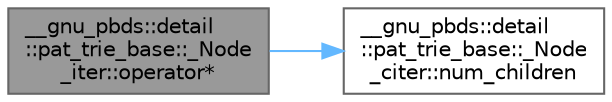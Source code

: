 digraph "__gnu_pbds::detail::pat_trie_base::_Node_iter::operator*"
{
 // LATEX_PDF_SIZE
  bgcolor="transparent";
  edge [fontname=Helvetica,fontsize=10,labelfontname=Helvetica,labelfontsize=10];
  node [fontname=Helvetica,fontsize=10,shape=box,height=0.2,width=0.4];
  rankdir="LR";
  Node1 [id="Node000001",label="__gnu_pbds::detail\l::pat_trie_base::_Node\l_iter::operator*",height=0.2,width=0.4,color="gray40", fillcolor="grey60", style="filled", fontcolor="black",tooltip="Access; returns the iterator* associated with the current leaf."];
  Node1 -> Node2 [id="edge3_Node000001_Node000002",color="steelblue1",style="solid",tooltip=" "];
  Node2 [id="Node000002",label="__gnu_pbds::detail\l::pat_trie_base::_Node\l_citer::num_children",height=0.2,width=0.4,color="grey40", fillcolor="white", style="filled",URL="$class____gnu__pbds_1_1detail_1_1pat__trie__base_1_1___node__citer.html#a78db74c5de3cfff1de97561e5d530147",tooltip="Returns the number of children in the corresponding node."];
}
